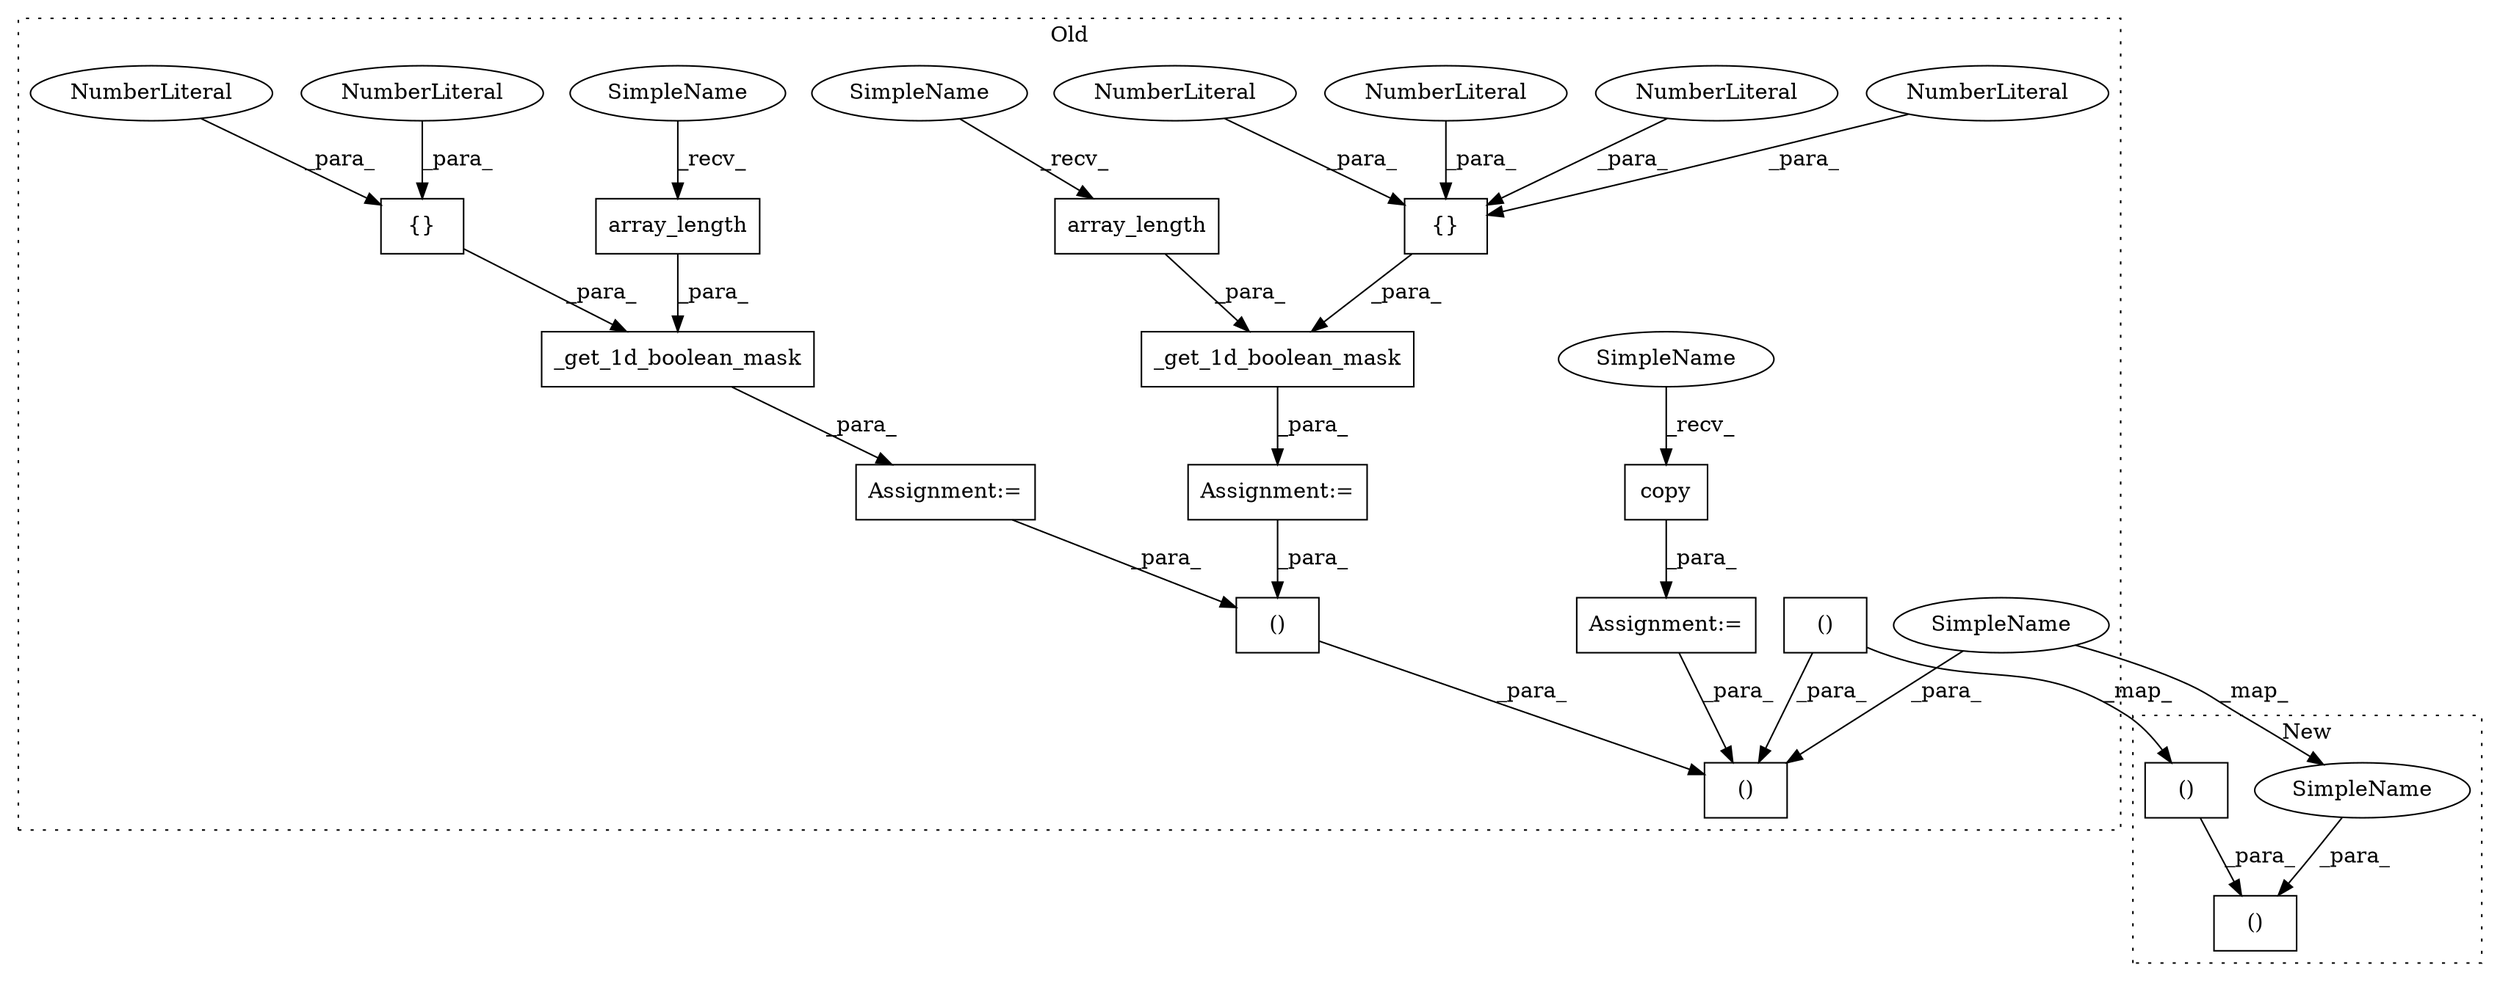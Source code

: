 digraph G {
subgraph cluster0 {
1 [label="_get_1d_boolean_mask" a="32" s="2471,2535" l="21,1" shape="box"];
3 [label="()" a="106" s="2655" l="194" shape="box"];
4 [label="{}" a="4" s="2621,2631" l="1,1" shape="box"];
5 [label="()" a="106" s="2800" l="48" shape="box"];
6 [label="NumberLiteral" a="34" s="2622" l="1" shape="ellipse"];
7 [label="NumberLiteral" a="34" s="2630" l="1" shape="ellipse"];
8 [label="NumberLiteral" a="34" s="2624" l="1" shape="ellipse"];
9 [label="NumberLiteral" a="34" s="2628" l="1" shape="ellipse"];
10 [label="{}" a="4" s="2530,2534" l="1,1" shape="box"];
11 [label="NumberLiteral" a="34" s="2533" l="1" shape="ellipse"];
12 [label="NumberLiteral" a="34" s="2531" l="1" shape="ellipse"];
13 [label="array_length" a="32" s="2597" l="14" shape="box"];
14 [label="_get_1d_boolean_mask" a="32" s="2562,2632" l="21,1" shape="box"];
15 [label="array_length" a="32" s="2506" l="14" shape="box"];
16 [label="copy" a="32" s="2082" l="6" shape="box"];
18 [label="()" a="106" s="2714" l="67" shape="box"];
19 [label="Assignment:=" a="7" s="2470" l="1" shape="box"];
20 [label="Assignment:=" a="7" s="2561" l="1" shape="box"];
21 [label="Assignment:=" a="7" s="2067" l="1" shape="box"];
22 [label="SimpleName" a="42" s="2656" l="13" shape="ellipse"];
23 [label="SimpleName" a="42" s="2583" l="13" shape="ellipse"];
24 [label="SimpleName" a="42" s="2068" l="13" shape="ellipse"];
25 [label="SimpleName" a="42" s="2492" l="13" shape="ellipse"];
label = "Old";
style="dotted";
}
subgraph cluster1 {
2 [label="()" a="106" s="2200" l="93" shape="box"];
17 [label="()" a="106" s="2225" l="67" shape="box"];
26 [label="SimpleName" a="42" s="2200" l="7" shape="ellipse"];
label = "New";
style="dotted";
}
1 -> 19 [label="_para_"];
4 -> 14 [label="_para_"];
5 -> 3 [label="_para_"];
6 -> 4 [label="_para_"];
7 -> 4 [label="_para_"];
8 -> 4 [label="_para_"];
9 -> 4 [label="_para_"];
10 -> 1 [label="_para_"];
11 -> 10 [label="_para_"];
12 -> 10 [label="_para_"];
13 -> 14 [label="_para_"];
14 -> 20 [label="_para_"];
15 -> 1 [label="_para_"];
16 -> 21 [label="_para_"];
17 -> 2 [label="_para_"];
18 -> 17 [label="_map_"];
18 -> 3 [label="_para_"];
19 -> 5 [label="_para_"];
20 -> 5 [label="_para_"];
21 -> 3 [label="_para_"];
22 -> 26 [label="_map_"];
22 -> 3 [label="_para_"];
23 -> 13 [label="_recv_"];
24 -> 16 [label="_recv_"];
25 -> 15 [label="_recv_"];
26 -> 2 [label="_para_"];
}